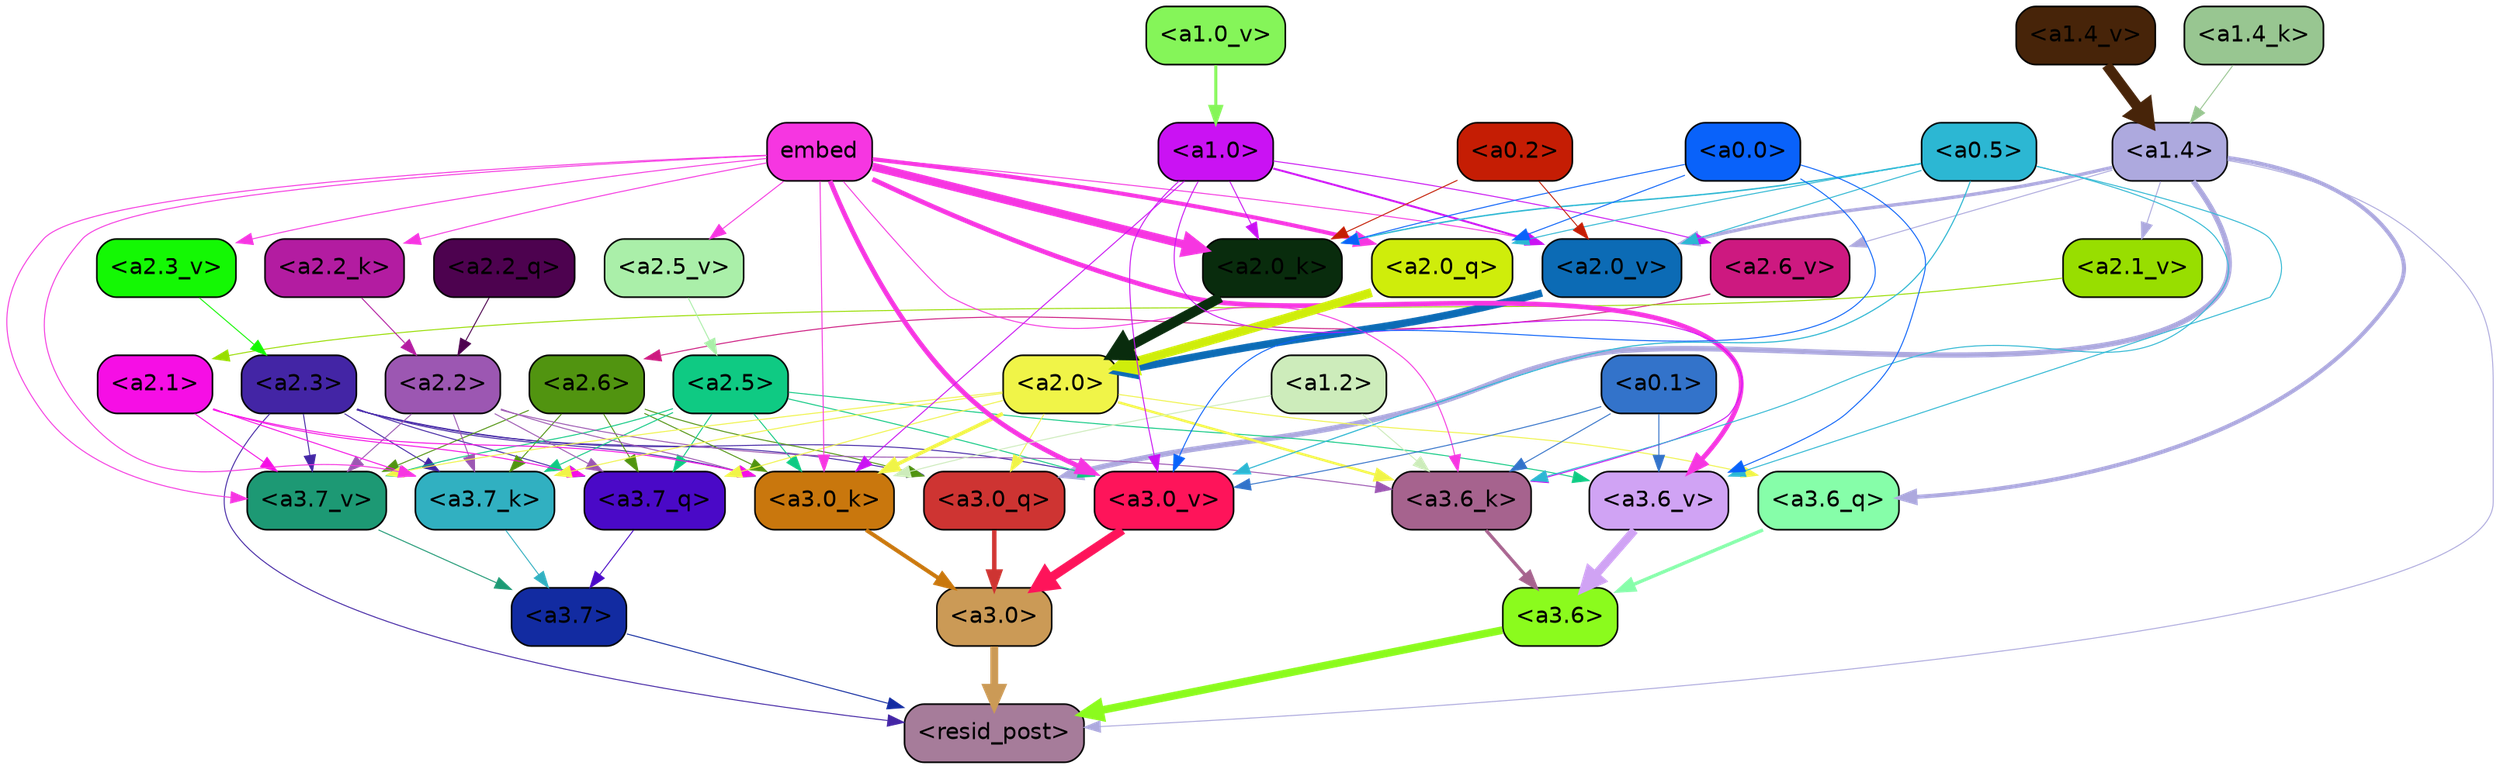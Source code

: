 strict digraph "" {
	graph [bgcolor=transparent,
		layout=dot,
		overlap=false,
		splines=true
	];
	"<a3.7>"	[color=black,
		fillcolor="#122ba1",
		fontname=Helvetica,
		shape=box,
		style="filled, rounded"];
	"<resid_post>"	[color=black,
		fillcolor="#a67c9a",
		fontname=Helvetica,
		shape=box,
		style="filled, rounded"];
	"<a3.7>" -> "<resid_post>"	[color="#122ba1",
		penwidth=0.6];
	"<a3.6>"	[color=black,
		fillcolor="#8bfb1d",
		fontname=Helvetica,
		shape=box,
		style="filled, rounded"];
	"<a3.6>" -> "<resid_post>"	[color="#8bfb1d",
		penwidth=4.753257989883423];
	"<a3.0>"	[color=black,
		fillcolor="#cb9a56",
		fontname=Helvetica,
		shape=box,
		style="filled, rounded"];
	"<a3.0>" -> "<resid_post>"	[color="#cb9a56",
		penwidth=4.90053927898407];
	"<a2.3>"	[color=black,
		fillcolor="#4325a5",
		fontname=Helvetica,
		shape=box,
		style="filled, rounded"];
	"<a2.3>" -> "<resid_post>"	[color="#4325a5",
		penwidth=0.6];
	"<a3.7_q>"	[color=black,
		fillcolor="#4a09c7",
		fontname=Helvetica,
		shape=box,
		style="filled, rounded"];
	"<a2.3>" -> "<a3.7_q>"	[color="#4325a5",
		penwidth=0.6];
	"<a3.0_q>"	[color=black,
		fillcolor="#ce3432",
		fontname=Helvetica,
		shape=box,
		style="filled, rounded"];
	"<a2.3>" -> "<a3.0_q>"	[color="#4325a5",
		penwidth=0.6];
	"<a3.7_k>"	[color=black,
		fillcolor="#31b0c1",
		fontname=Helvetica,
		shape=box,
		style="filled, rounded"];
	"<a2.3>" -> "<a3.7_k>"	[color="#4325a5",
		penwidth=0.6];
	"<a3.0_k>"	[color=black,
		fillcolor="#c9770d",
		fontname=Helvetica,
		shape=box,
		style="filled, rounded"];
	"<a2.3>" -> "<a3.0_k>"	[color="#4325a5",
		penwidth=0.6];
	"<a3.7_v>"	[color=black,
		fillcolor="#1d9974",
		fontname=Helvetica,
		shape=box,
		style="filled, rounded"];
	"<a2.3>" -> "<a3.7_v>"	[color="#4325a5",
		penwidth=0.6];
	"<a3.0_v>"	[color=black,
		fillcolor="#fe145a",
		fontname=Helvetica,
		shape=box,
		style="filled, rounded"];
	"<a2.3>" -> "<a3.0_v>"	[color="#4325a5",
		penwidth=0.6];
	"<a1.4>"	[color=black,
		fillcolor="#ada9de",
		fontname=Helvetica,
		shape=box,
		style="filled, rounded"];
	"<a1.4>" -> "<resid_post>"	[color="#ada9de",
		penwidth=0.6];
	"<a3.6_q>"	[color=black,
		fillcolor="#86fea9",
		fontname=Helvetica,
		shape=box,
		style="filled, rounded"];
	"<a1.4>" -> "<a3.6_q>"	[color="#ada9de",
		penwidth=2.5149343013763428];
	"<a1.4>" -> "<a3.0_q>"	[color="#ada9de",
		penwidth=3.2760138511657715];
	"<a2.6_v>"	[color=black,
		fillcolor="#cd1980",
		fontname=Helvetica,
		shape=box,
		style="filled, rounded"];
	"<a1.4>" -> "<a2.6_v>"	[color="#ada9de",
		penwidth=0.6];
	"<a2.1_v>"	[color=black,
		fillcolor="#98de00",
		fontname=Helvetica,
		shape=box,
		style="filled, rounded"];
	"<a1.4>" -> "<a2.1_v>"	[color="#ada9de",
		penwidth=0.6];
	"<a2.0_v>"	[color=black,
		fillcolor="#0c6bb5",
		fontname=Helvetica,
		shape=box,
		style="filled, rounded"];
	"<a1.4>" -> "<a2.0_v>"	[color="#ada9de",
		penwidth=2.0870713144540787];
	"<a3.7_q>" -> "<a3.7>"	[color="#4a09c7",
		penwidth=0.6];
	"<a3.6_q>" -> "<a3.6>"	[color="#86fea9",
		penwidth=2.091020345687866];
	"<a3.0_q>" -> "<a3.0>"	[color="#ce3432",
		penwidth=2.7421876192092896];
	"<a3.7_k>" -> "<a3.7>"	[color="#31b0c1",
		penwidth=0.6];
	"<a3.6_k>"	[color=black,
		fillcolor="#a6638e",
		fontname=Helvetica,
		shape=box,
		style="filled, rounded"];
	"<a3.6_k>" -> "<a3.6>"	[color="#a6638e",
		penwidth=2.048597991466522];
	"<a3.0_k>" -> "<a3.0>"	[color="#c9770d",
		penwidth=2.476402521133423];
	"<a3.7_v>" -> "<a3.7>"	[color="#1d9974",
		penwidth=0.6];
	"<a3.6_v>"	[color=black,
		fillcolor="#d0a3f4",
		fontname=Helvetica,
		shape=box,
		style="filled, rounded"];
	"<a3.6_v>" -> "<a3.6>"	[color="#d0a3f4",
		penwidth=5.2550448179244995];
	"<a3.0_v>" -> "<a3.0>"	[color="#fe145a",
		penwidth=5.652270674705505];
	"<a2.6>"	[color=black,
		fillcolor="#519410",
		fontname=Helvetica,
		shape=box,
		style="filled, rounded"];
	"<a2.6>" -> "<a3.7_q>"	[color="#519410",
		penwidth=0.6];
	"<a2.6>" -> "<a3.0_q>"	[color="#519410",
		penwidth=0.6];
	"<a2.6>" -> "<a3.7_k>"	[color="#519410",
		penwidth=0.6];
	"<a2.6>" -> "<a3.0_k>"	[color="#519410",
		penwidth=0.6];
	"<a2.6>" -> "<a3.7_v>"	[color="#519410",
		penwidth=0.6];
	"<a2.5>"	[color=black,
		fillcolor="#0fca83",
		fontname=Helvetica,
		shape=box,
		style="filled, rounded"];
	"<a2.5>" -> "<a3.7_q>"	[color="#0fca83",
		penwidth=0.6];
	"<a2.5>" -> "<a3.7_k>"	[color="#0fca83",
		penwidth=0.6];
	"<a2.5>" -> "<a3.0_k>"	[color="#0fca83",
		penwidth=0.6];
	"<a2.5>" -> "<a3.7_v>"	[color="#0fca83",
		penwidth=0.6];
	"<a2.5>" -> "<a3.6_v>"	[color="#0fca83",
		penwidth=0.6];
	"<a2.5>" -> "<a3.0_v>"	[color="#0fca83",
		penwidth=0.6];
	"<a2.2>"	[color=black,
		fillcolor="#9c57b2",
		fontname=Helvetica,
		shape=box,
		style="filled, rounded"];
	"<a2.2>" -> "<a3.7_q>"	[color="#9c57b2",
		penwidth=0.6];
	"<a2.2>" -> "<a3.7_k>"	[color="#9c57b2",
		penwidth=0.6];
	"<a2.2>" -> "<a3.6_k>"	[color="#9c57b2",
		penwidth=0.6];
	"<a2.2>" -> "<a3.0_k>"	[color="#9c57b2",
		penwidth=0.6];
	"<a2.2>" -> "<a3.7_v>"	[color="#9c57b2",
		penwidth=0.6];
	"<a2.1>"	[color=black,
		fillcolor="#f60ee5",
		fontname=Helvetica,
		shape=box,
		style="filled, rounded"];
	"<a2.1>" -> "<a3.7_q>"	[color="#f60ee5",
		penwidth=0.6];
	"<a2.1>" -> "<a3.7_k>"	[color="#f60ee5",
		penwidth=0.6];
	"<a2.1>" -> "<a3.0_k>"	[color="#f60ee5",
		penwidth=0.6];
	"<a2.1>" -> "<a3.7_v>"	[color="#f60ee5",
		penwidth=0.6];
	"<a2.0>"	[color=black,
		fillcolor="#f0f448",
		fontname=Helvetica,
		shape=box,
		style="filled, rounded"];
	"<a2.0>" -> "<a3.7_q>"	[color="#f0f448",
		penwidth=0.6];
	"<a2.0>" -> "<a3.6_q>"	[color="#f0f448",
		penwidth=0.6];
	"<a2.0>" -> "<a3.0_q>"	[color="#f0f448",
		penwidth=0.6];
	"<a2.0>" -> "<a3.7_k>"	[color="#f0f448",
		penwidth=0.6];
	"<a2.0>" -> "<a3.6_k>"	[color="#f0f448",
		penwidth=1.5290023684501648];
	"<a2.0>" -> "<a3.0_k>"	[color="#f0f448",
		penwidth=2.2635570764541626];
	"<a2.0>" -> "<a3.7_v>"	[color="#f0f448",
		penwidth=0.6];
	embed	[color=black,
		fillcolor="#f636e1",
		fontname=Helvetica,
		shape=box,
		style="filled, rounded"];
	embed -> "<a3.7_k>"	[color="#f636e1",
		penwidth=0.6];
	embed -> "<a3.6_k>"	[color="#f636e1",
		penwidth=0.6];
	embed -> "<a3.0_k>"	[color="#f636e1",
		penwidth=0.6];
	embed -> "<a3.7_v>"	[color="#f636e1",
		penwidth=0.6];
	embed -> "<a3.6_v>"	[color="#f636e1",
		penwidth=2.9556376338005066];
	embed -> "<a3.0_v>"	[color="#f636e1",
		penwidth=2.972973108291626];
	"<a2.0_q>"	[color=black,
		fillcolor="#cfed0b",
		fontname=Helvetica,
		shape=box,
		style="filled, rounded"];
	embed -> "<a2.0_q>"	[color="#f636e1",
		penwidth=2.522909115999937];
	"<a2.2_k>"	[color=black,
		fillcolor="#b31ca1",
		fontname=Helvetica,
		shape=box,
		style="filled, rounded"];
	embed -> "<a2.2_k>"	[color="#f636e1",
		penwidth=0.6];
	"<a2.0_k>"	[color=black,
		fillcolor="#092c0d",
		fontname=Helvetica,
		shape=box,
		style="filled, rounded"];
	embed -> "<a2.0_k>"	[color="#f636e1",
		penwidth=5.094568967819214];
	"<a2.5_v>"	[color=black,
		fillcolor="#aaefa9",
		fontname=Helvetica,
		shape=box,
		style="filled, rounded"];
	embed -> "<a2.5_v>"	[color="#f636e1",
		penwidth=0.6];
	"<a2.3_v>"	[color=black,
		fillcolor="#14f804",
		fontname=Helvetica,
		shape=box,
		style="filled, rounded"];
	embed -> "<a2.3_v>"	[color="#f636e1",
		penwidth=0.6];
	embed -> "<a2.0_v>"	[color="#f636e1",
		penwidth=0.6];
	"<a1.2>"	[color=black,
		fillcolor="#cdecbb",
		fontname=Helvetica,
		shape=box,
		style="filled, rounded"];
	"<a1.2>" -> "<a3.6_k>"	[color="#cdecbb",
		penwidth=0.6];
	"<a1.2>" -> "<a3.0_k>"	[color="#cdecbb",
		penwidth=0.6];
	"<a1.0>"	[color=black,
		fillcolor="#ca12f3",
		fontname=Helvetica,
		shape=box,
		style="filled, rounded"];
	"<a1.0>" -> "<a3.6_k>"	[color="#ca12f3",
		penwidth=0.6];
	"<a1.0>" -> "<a3.0_k>"	[color="#ca12f3",
		penwidth=0.6];
	"<a1.0>" -> "<a3.0_v>"	[color="#ca12f3",
		penwidth=0.6];
	"<a1.0>" -> "<a2.0_k>"	[color="#ca12f3",
		penwidth=0.6];
	"<a1.0>" -> "<a2.6_v>"	[color="#ca12f3",
		penwidth=0.6];
	"<a1.0>" -> "<a2.0_v>"	[color="#ca12f3",
		penwidth=1.2152502536773682];
	"<a0.5>"	[color=black,
		fillcolor="#2cb7d3",
		fontname=Helvetica,
		shape=box,
		style="filled, rounded"];
	"<a0.5>" -> "<a3.6_k>"	[color="#2cb7d3",
		penwidth=0.6];
	"<a0.5>" -> "<a3.6_v>"	[color="#2cb7d3",
		penwidth=0.6];
	"<a0.5>" -> "<a3.0_v>"	[color="#2cb7d3",
		penwidth=0.6790935099124908];
	"<a0.5>" -> "<a2.0_q>"	[color="#2cb7d3",
		penwidth=0.6];
	"<a0.5>" -> "<a2.0_k>"	[color="#2cb7d3",
		penwidth=0.8835153579711914];
	"<a0.5>" -> "<a2.0_v>"	[color="#2cb7d3",
		penwidth=0.6];
	"<a0.1>"	[color=black,
		fillcolor="#3373ca",
		fontname=Helvetica,
		shape=box,
		style="filled, rounded"];
	"<a0.1>" -> "<a3.6_k>"	[color="#3373ca",
		penwidth=0.6];
	"<a0.1>" -> "<a3.6_v>"	[color="#3373ca",
		penwidth=0.6];
	"<a0.1>" -> "<a3.0_v>"	[color="#3373ca",
		penwidth=0.6];
	"<a0.0>"	[color=black,
		fillcolor="#0962fa",
		fontname=Helvetica,
		shape=box,
		style="filled, rounded"];
	"<a0.0>" -> "<a3.6_v>"	[color="#0962fa",
		penwidth=0.6];
	"<a0.0>" -> "<a3.0_v>"	[color="#0962fa",
		penwidth=0.6];
	"<a0.0>" -> "<a2.0_q>"	[color="#0962fa",
		penwidth=0.6];
	"<a0.0>" -> "<a2.0_k>"	[color="#0962fa",
		penwidth=0.6];
	"<a2.2_q>"	[color=black,
		fillcolor="#4d024f",
		fontname=Helvetica,
		shape=box,
		style="filled, rounded"];
	"<a2.2_q>" -> "<a2.2>"	[color="#4d024f",
		penwidth=0.6];
	"<a2.0_q>" -> "<a2.0>"	[color="#cfed0b",
		penwidth=5.557696580886841];
	"<a2.2_k>" -> "<a2.2>"	[color="#b31ca1",
		penwidth=0.6];
	"<a2.0_k>" -> "<a2.0>"	[color="#092c0d",
		penwidth=6.320472955703735];
	"<a2.6_v>" -> "<a2.6>"	[color="#cd1980",
		penwidth=0.6];
	"<a2.5_v>" -> "<a2.5>"	[color="#aaefa9",
		penwidth=0.6];
	"<a2.3_v>" -> "<a2.3>"	[color="#14f804",
		penwidth=0.6];
	"<a2.1_v>" -> "<a2.1>"	[color="#98de00",
		penwidth=0.6];
	"<a2.0_v>" -> "<a2.0>"	[color="#0c6bb5",
		penwidth=4.611755967140198];
	"<a0.2>"	[color=black,
		fillcolor="#c51d04",
		fontname=Helvetica,
		shape=box,
		style="filled, rounded"];
	"<a0.2>" -> "<a2.0_k>"	[color="#c51d04",
		penwidth=0.6];
	"<a0.2>" -> "<a2.0_v>"	[color="#c51d04",
		penwidth=0.6];
	"<a1.4_k>"	[color=black,
		fillcolor="#98c691",
		fontname=Helvetica,
		shape=box,
		style="filled, rounded"];
	"<a1.4_k>" -> "<a1.4>"	[color="#98c691",
		penwidth=0.6];
	"<a1.4_v>"	[color=black,
		fillcolor="#472409",
		fontname=Helvetica,
		shape=box,
		style="filled, rounded"];
	"<a1.4_v>" -> "<a1.4>"	[color="#472409",
		penwidth=6.5241758823394775];
	"<a1.0_v>"	[color=black,
		fillcolor="#85f559",
		fontname=Helvetica,
		shape=box,
		style="filled, rounded"];
	"<a1.0_v>" -> "<a1.0>"	[color="#85f559",
		penwidth=1.8809151649475098];
}
